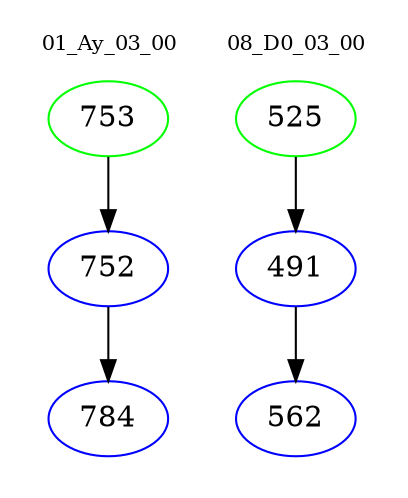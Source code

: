 digraph{
subgraph cluster_0 {
color = white
label = "01_Ay_03_00";
fontsize=10;
T0_753 [label="753", color="green"]
T0_753 -> T0_752 [color="black"]
T0_752 [label="752", color="blue"]
T0_752 -> T0_784 [color="black"]
T0_784 [label="784", color="blue"]
}
subgraph cluster_1 {
color = white
label = "08_D0_03_00";
fontsize=10;
T1_525 [label="525", color="green"]
T1_525 -> T1_491 [color="black"]
T1_491 [label="491", color="blue"]
T1_491 -> T1_562 [color="black"]
T1_562 [label="562", color="blue"]
}
}
